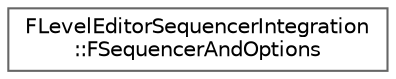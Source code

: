 digraph "Graphical Class Hierarchy"
{
 // INTERACTIVE_SVG=YES
 // LATEX_PDF_SIZE
  bgcolor="transparent";
  edge [fontname=Helvetica,fontsize=10,labelfontname=Helvetica,labelfontsize=10];
  node [fontname=Helvetica,fontsize=10,shape=box,height=0.2,width=0.4];
  rankdir="LR";
  Node0 [id="Node000000",label="FLevelEditorSequencerIntegration\l::FSequencerAndOptions",height=0.2,width=0.4,color="grey40", fillcolor="white", style="filled",URL="$db/d77/structFLevelEditorSequencerIntegration_1_1FSequencerAndOptions.html",tooltip=" "];
}
